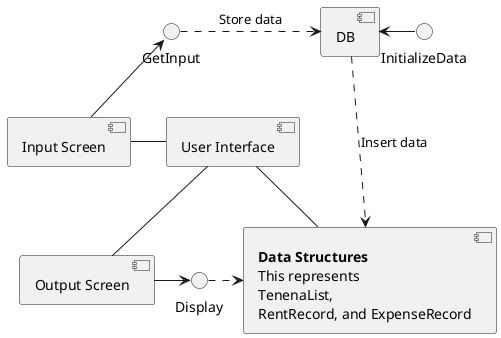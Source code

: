 @startuml
component DataStructure[
  **Data Structures**
  This represents 
  TenenaList, 
  RentRecord, and ExpenseRecord
]
[User Interface] -left- [Input Screen]
[User Interface] -- [Output Screen]
InitializeData -left-> [DB]
[DB] ..> DataStructure: Insert data
[User Interface] - DataStructure
[Input Screen] -up-> GetInput
GetInput .right.> [DB]: Store data
[Output Screen] -> Display
Display .right.> DataStructure
@enduml
